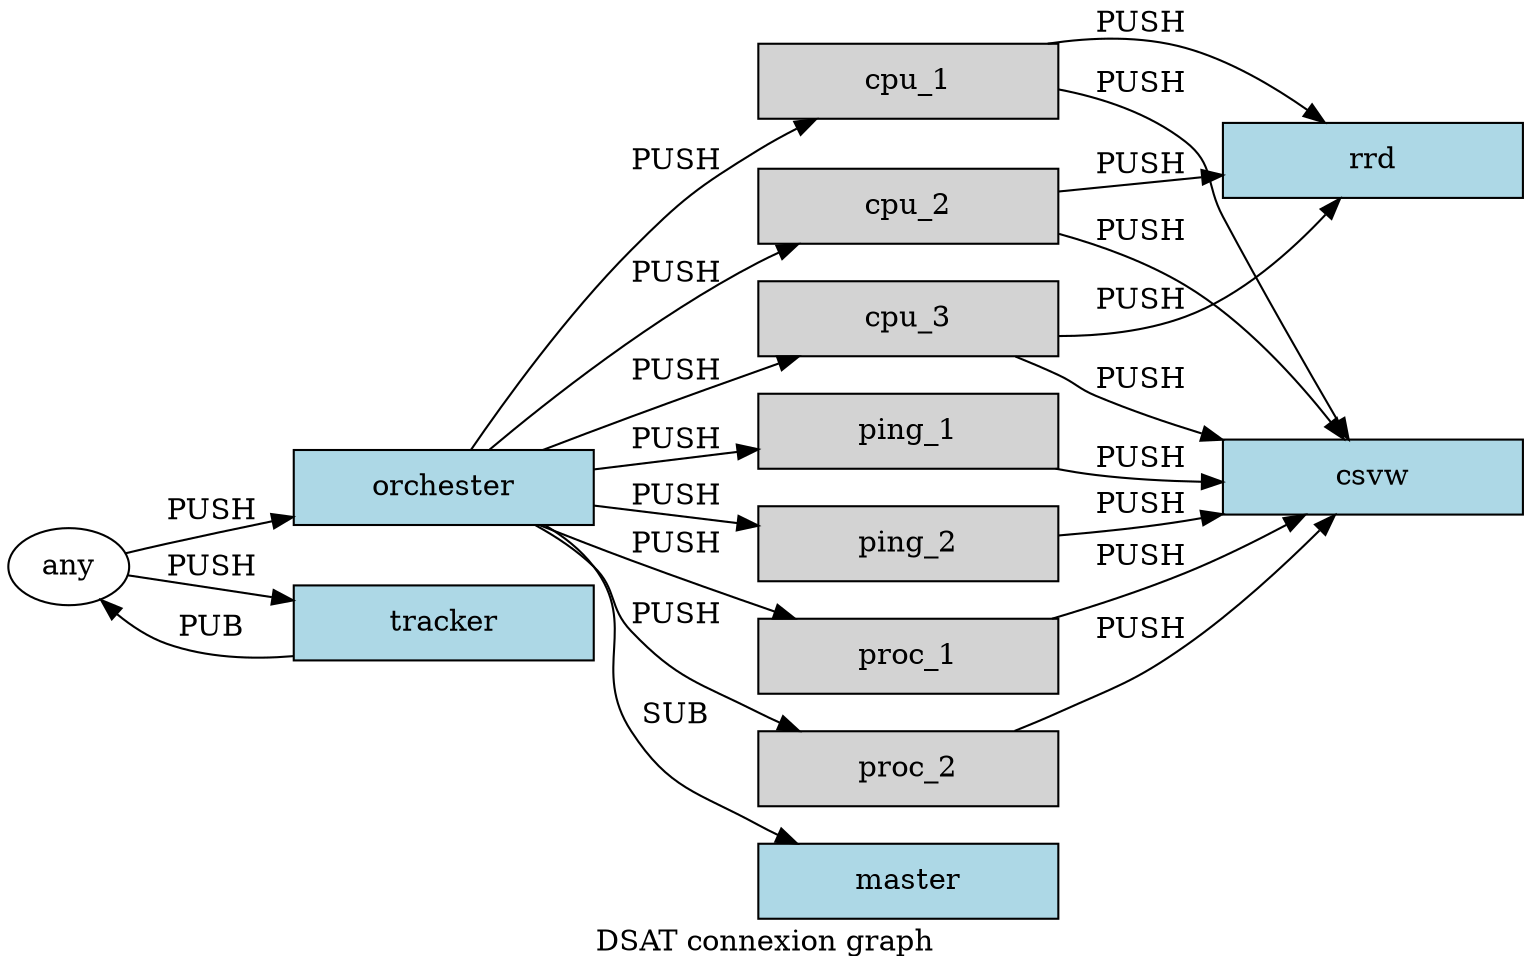 digraph G {
	graph [labelloc=b, rankdir=LR, fontsize=14, labeljust=t, ranksep="0.5", size="18x10", label="DSAT connexion graph"];
	node [label="\N"];
	graph [lp="360,13",
		bb="0,0,720,480"];
	cpu_1 [fixedsize=True, width=2, style=filled, fillcolor=lightgray, shape=rectangle, pos="428,439", height="0.5"];
	cpu_2 [fixedsize=True, width=2, style=filled, fillcolor=lightgray, shape=rectangle, pos="428,368", height="0.5"];
	cpu_3 [fixedsize=True, width=2, style=filled, fillcolor=lightgray, shape=rectangle, pos="428,314", height="0.5"];
	csvw [fixedsize=True, width=2, style=filled, fillcolor=lightblue, shape=rectangle, pos="648,234", height="0.5"];
	ping_1 [fixedsize=True, width=2, style=filled, fillcolor=lightgray, shape=rectangle, pos="428,260", height="0.5"];
	ping_2 [fixedsize=True, width=2, style=filled, fillcolor=lightgray, shape=rectangle, pos="428,206", height="0.5"];
	tracker [fixedsize=True, width=2, style=filled, fillcolor=lightblue, shape=rectangle, pos="208,161", height="0.5"];
	any [width="0.80556", pos="30,188", height="0.51389"];
	orchester [fixedsize=True, width=2, style=filled, fillcolor=lightblue, shape=rectangle, pos="208,229", height="0.5"];
	proc_1 [fixedsize=True, width=2, style=filled, fillcolor=lightgray, shape=rectangle, pos="428,152", height="0.5"];
	proc_2 [fixedsize=True, width=2, style=filled, fillcolor=lightgray, shape=rectangle, pos="428,98", height="0.5"];
	master [fixedsize=True, width=2, style=filled, fillcolor=lightblue, shape=rectangle, pos="428,44", height="0.5"];
	rrd [fixedsize=True, width=2, style=filled, fillcolor=lightblue, shape=rectangle, pos="648,398", height="0.5"];
	cpu_1 -> csvw [arrowhead=normal, label=PUSH, pos="e,638.33,252.11 500.14,432.64 520.51,427.98 541.57,420.13 558,407 571.97,395.83 567.84,386.92 576,371 595.63,332.72 618.87,288.73\
 633.53,261.15", lp="538,436"];
	cpu_2 -> csvw [arrowhead=normal, label=PUSH, pos="e,636.7,252.32 500.19,357.68 519.89,352.78 540.59,345.58 558,335 588.79,316.3 615,283.74 631.06,260.65", lp="538,360"];
	cpu_3 -> csvw [arrowhead=normal, label=PUSH, pos="e,581.72,252.1 479.64,296 486.57,293.19 493.52,290.16 500,287 508.43,282.89 509.48,279.91 518,276 535,268.19 553.87,261.21 571.84\
,255.28", lp="538,285"];
	ping_1 -> csvw [arrowhead=normal, label=PUSH, pos="e,575.89,231.19 484.17,241.96 495.27,239.09 506.92,236.55 518,235 533.31,232.85 549.73,231.78 565.58,231.37", lp="538,244"];
	ping_2 -> csvw [arrowhead=normal, label=PUSH, pos="e,591.33,215.97 500.13,204.49 519.04,204.96 539.35,206.24 558,209 565.67,210.14 573.61,211.72 581.46,213.54", lp="538,218"];
	tracker -> any [arrowhead=normal, label=PUB, pos="e,43.801,171.96 139.45,142.96 119.2,140.59 97.301,141.01 78,148 68.263,151.53 59.112,157.98 51.465,164.7", lp="98,157"];
	orchester -> ping_1 [arrowhead=normal, label=PUSH, pos="e,355.8,249.83 280.04,239.15 301.02,242.11 324.11,245.36 345.68,248.4", lp="318,256"];
	orchester -> ping_2 [arrowhead=normal, label=PUSH, pos="e,355.72,210.7 280.16,218.15 286.19,217.37 292.19,216.64 298,216 313.32,214.31 329.68,212.81 345.46,211.52", lp="318,225"];
	proc_1 -> csvw [arrowhead=normal, label=PUSH, pos="e,620.64,215.8 500.29,165.43 519.39,170.01 539.76,175.82 558,183 576.61,190.32 596.07,200.93 612.1,210.57", lp="538,192"];
	proc_2 -> csvw [arrowhead=normal, label=PUSH, pos="e,632.74,215.72 476.46,116.03 484.34,119 492.4,122.07 500,125 525.87,134.98 534.66,133.03 558,148 583.95,164.64 608.92,189.43 625.95\
,208.13", lp="538,157"];
	any -> tracker [arrowhead=normal, label=PUSH, pos="e,135.99,171.92 58.995,183.6 77.269,180.83 101.86,177.1 125.79,173.47", lp="98,189"];
	orchester -> cpu_1 [arrowhead=normal, label=PUSH, pos="e,396.74,420.83 219.07,247.21 234.78,272.21 265.28,317.84 298,351 320.73,374.03 329.27,376.76 356,395 366.21,401.97 377.51,409.12\
 388.07,415.58", lp="318,391"];
	orchester -> cpu_2 [arrowhead=normal, label=PUSH, pos="e,375.96,349.88 226.96,247.22 253.66,271.92 304.82,315.83 356,341 359.37,342.66 362.87,344.28 366.44,345.85", lp="318,338"];
	orchester -> cpu_3 [arrowhead=normal, label=PUSH, pos="e,372.59,295.98 246.68,247.05 262.47,254.2 280.98,262.29 298,269 318.91,277.25 342.01,285.51 362.86,292.67", lp="318,292"];
	orchester -> master [arrowhead=normal, label=SUB, pos="e,375.04,62.149 253.16,210.8 263.26,204.87 273.03,197.34 280,188 301.03,159.84 278.2,140.04 298,111 315.64,85.127 328.24,85.495 \
356,71 359.11,69.375 362.34,67.799 365.64,66.279", lp="318,120"];
	orchester -> proc_1 [arrowhead=normal, label=PUSH, pos="e,360.35,170.05 247,210.84 262.67,203.87 281.02,196.13 298,190 314.89,183.9 333.27,178.06 350.74,172.86", lp="318,199"];
	orchester -> proc_2 [arrowhead=normal, label=PUSH, pos="e,377.34,116.13 248.87,210.87 259.85,204.7 271.13,197.03 280,188 291.7,176.08 286.06,166.68 298,155 318.75,134.71 329.48,136.78 \
356,125 359.84,123.29 363.83,121.6 367.87,119.94", lp="318,164"];
	any -> orchester [arrowhead=normal, label=PUSH, pos="e,135.91,215.08 56.557,196.15 63.506,198.17 71.009,200.26 78,202 93.466,205.86 110.06,209.6 126.05,213.01", lp="98,220"];
	cpu_1 -> rrd [arrowhead=normal, label=PUSH, pos="e,628.35,416.14 480.65,457.01 504.61,462.59 533.11,465.54 558,458 581.17,450.99 603.82,435.82 620.61,422.49", lp="538,471"];
	cpu_2 -> rrd [arrowhead=normal, label=PUSH, pos="e,575.8,388.15 500.04,377.82 521.02,380.69 544.11,383.83 565.68,386.77", lp="538,394"];
	cpu_3 -> rrd [arrowhead=normal, label=PUSH, pos="e,634.48,379.78 500.31,306.74 519.6,307.18 540.06,309.88 558,317 586.38,328.27 611.53,352.82 627.98,371.96", lp="538,326"];
}
